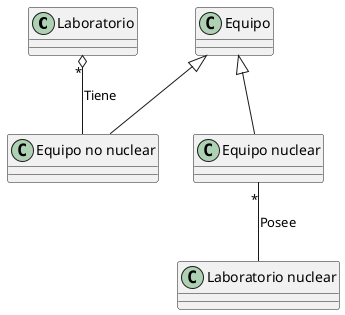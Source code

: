 @startuml Laboratorio
Laboratorio  "*" o--  "Equipo no nuclear" : Tiene
"Equipo nuclear" "*"--  "Laboratorio nuclear": Posee
Equipo <|--  "Equipo nuclear"
Equipo <|--  "Equipo no nuclear"
@enduml